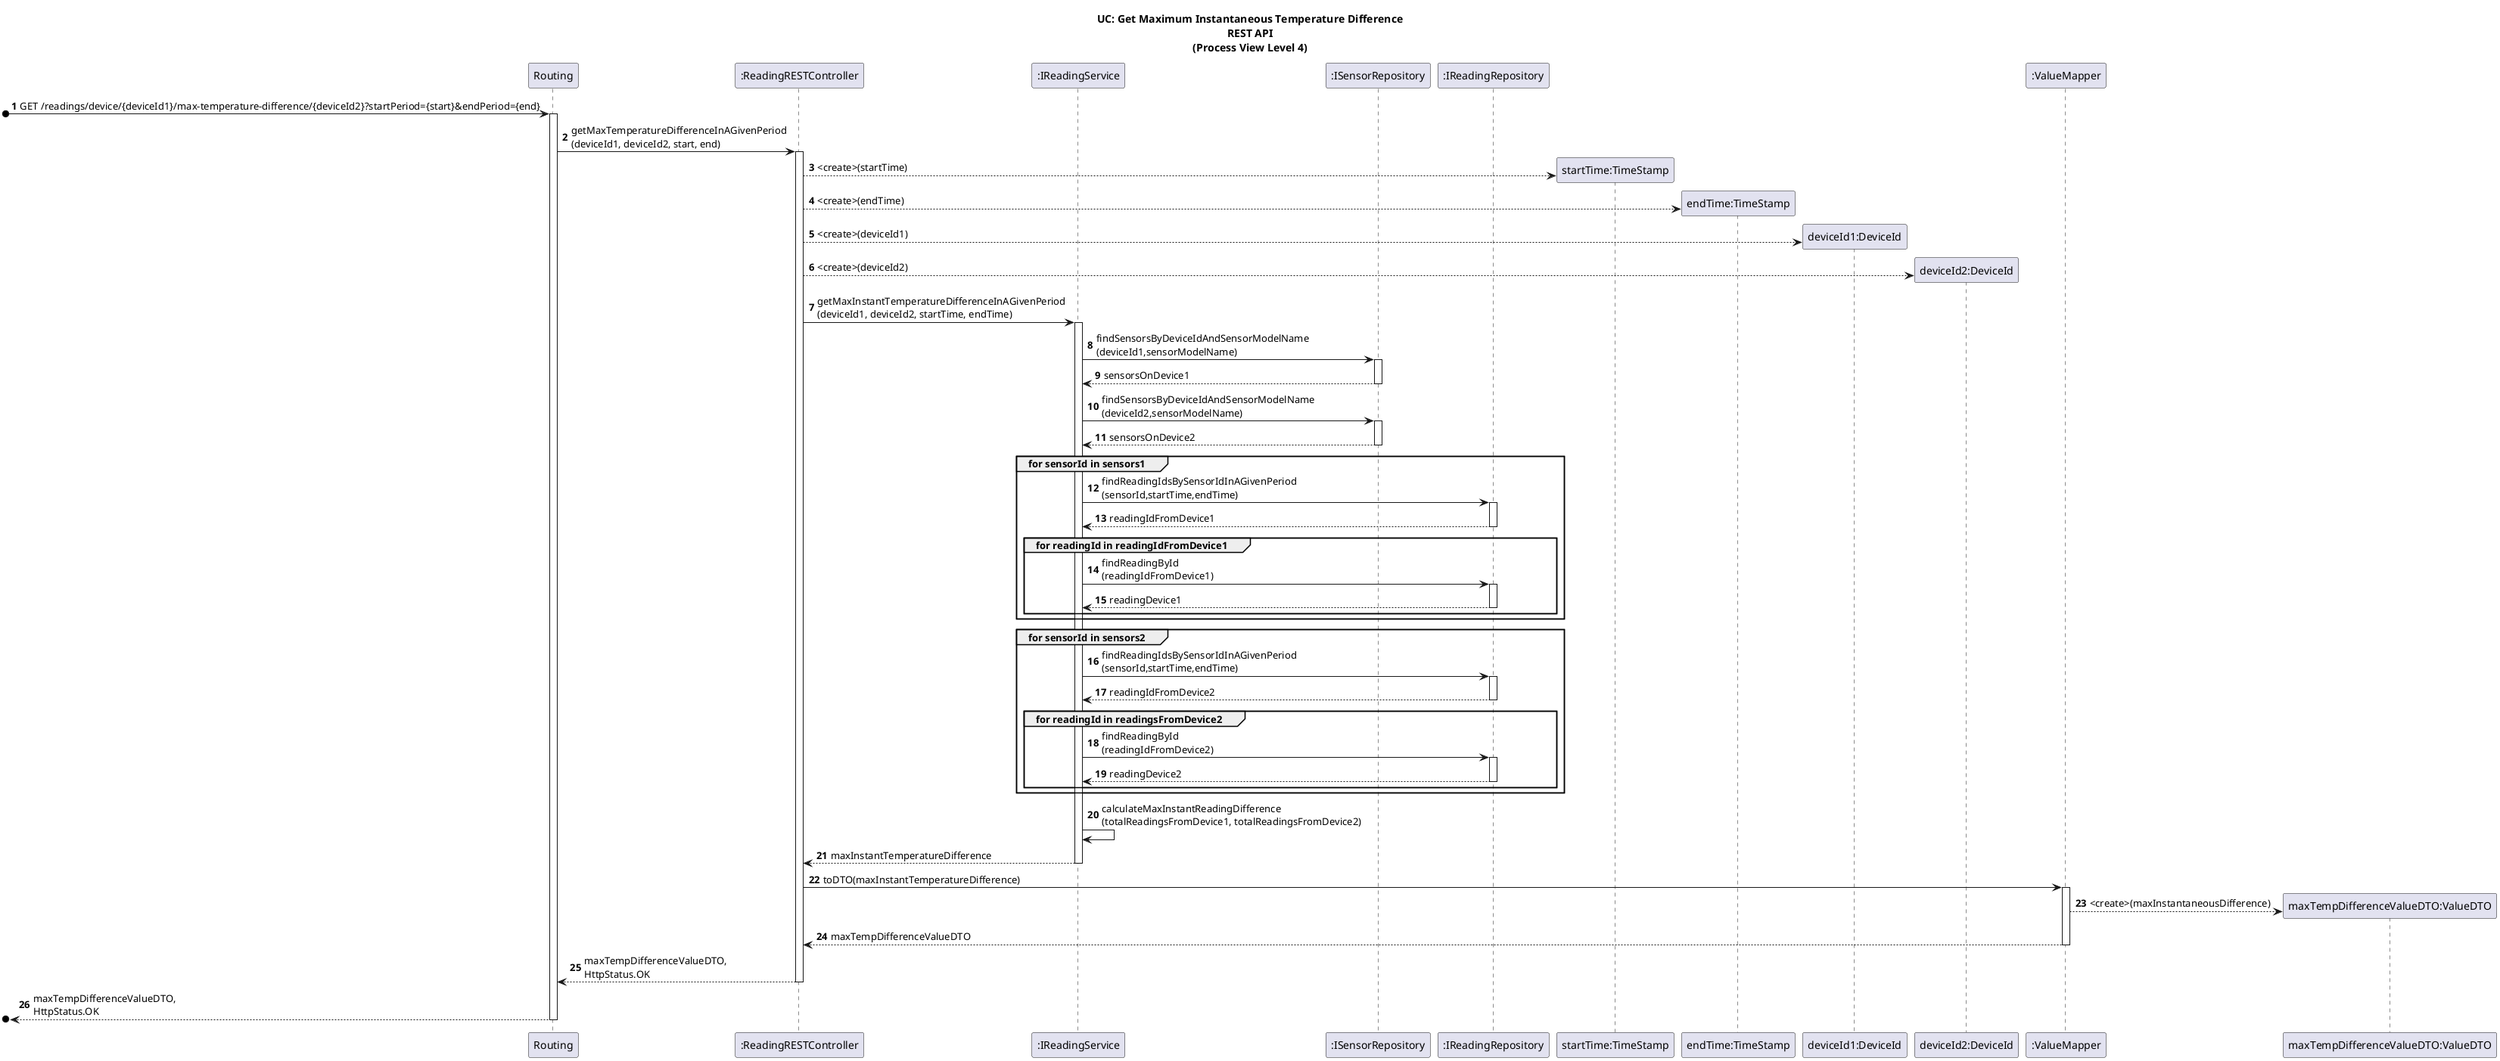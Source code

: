 @startuml

title UC: Get Maximum Instantaneous Temperature Difference\nREST API\n(Process View Level 4)

autonumber

participant "Routing" as RT
participant ":ReadingRESTController" as C
participant ":IReadingService" as RS
participant ":ISensorRepository" as SR
participant ":IReadingRepository" as RR
participant "startTime:TimeStamp" as ST
participant "endTime:TimeStamp" as ET
participant "deviceId1:DeviceId" as DID1
participant "deviceId2:DeviceId" as DID2
participant ":ValueMapper" as TVM
participant "maxTempDifferenceValueDTO:ValueDTO" as TVD

[o->RT : GET /readings/device/{deviceId1}/max-temperature-difference/{deviceId2}?startPeriod={start}&endPeriod={end}
activate RT
RT->C : getMaxTemperatureDifferenceInAGivenPeriod\n(deviceId1, deviceId2, start, end)
activate C


C --> ST** : <create>(startTime)
C--> ET** : <create>(endTime)
C --> DID1** : <create>(deviceId1)
C --> DID2** : <create>(deviceId2)

C->RS : getMaxInstantTemperatureDifferenceInAGivenPeriod\n(deviceId1, deviceId2, startTime, endTime)
activate RS

RS->SR : findSensorsByDeviceIdAndSensorModelName\n(deviceId1,sensorModelName)
activate SR
SR --> RS: sensorsOnDevice1
deactivate SR
RS->SR : findSensorsByDeviceIdAndSensorModelName\n(deviceId2,sensorModelName)
activate SR
SR --> RS: sensorsOnDevice2
deactivate SR

group for sensorId in sensors1
    RS->RR : findReadingIdsBySensorIdInAGivenPeriod\n(sensorId,startTime,endTime)
    activate RR
    RR-->RS: readingIdFromDevice1
    deactivate RR
    group for readingId in readingIdFromDevice1
        RS->RR : findReadingById\n(readingIdFromDevice1)
        activate RR
        RR-->RS: readingDevice1
        deactivate RR
    end
end
group for sensorId in sensors2
    RS->RR : findReadingIdsBySensorIdInAGivenPeriod\n(sensorId,startTime,endTime)
    activate RR
    RR-->RS: readingIdFromDevice2
    deactivate RR
    group for readingId in readingsFromDevice2
        RS->RR : findReadingById\n(readingIdFromDevice2)
        activate RR
        RR-->RS: readingDevice2
        deactivate RR
    end
end

RS -> RS : calculateMaxInstantReadingDifference\n(totalReadingsFromDevice1, totalReadingsFromDevice2)
RS --> C: maxInstantTemperatureDifference
deactivate RS
C -> TVM : toDTO(maxInstantTemperatureDifference)
activate TVM
TVM --> TVD** : <create>(maxInstantaneousDifference)
TVM --> C : maxTempDifferenceValueDTO
deactivate TVM
C --> RT : maxTempDifferenceValueDTO,\nHttpStatus.OK
deactivate C
[o<-- RT : maxTempDifferenceValueDTO,\nHttpStatus.OK
deactivate RT
@enduml
